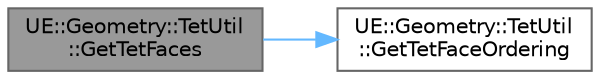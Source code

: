 digraph "UE::Geometry::TetUtil::GetTetFaces"
{
 // INTERACTIVE_SVG=YES
 // LATEX_PDF_SIZE
  bgcolor="transparent";
  edge [fontname=Helvetica,fontsize=10,labelfontname=Helvetica,labelfontsize=10];
  node [fontname=Helvetica,fontsize=10,shape=box,height=0.2,width=0.4];
  rankdir="LR";
  Node1 [id="Node000001",label="UE::Geometry::TetUtil\l::GetTetFaces",height=0.2,width=0.4,color="gray40", fillcolor="grey60", style="filled", fontcolor="black",tooltip=" "];
  Node1 -> Node2 [id="edge1_Node000001_Node000002",color="steelblue1",style="solid",tooltip=" "];
  Node2 [id="Node000002",label="UE::Geometry::TetUtil\l::GetTetFaceOrdering",height=0.2,width=0.4,color="grey40", fillcolor="white", style="filled",URL="$d2/d2a/namespaceUE_1_1Geometry_1_1TetUtil.html#a98a79c81005494efa6836d111a75c38f",tooltip=" "];
}

